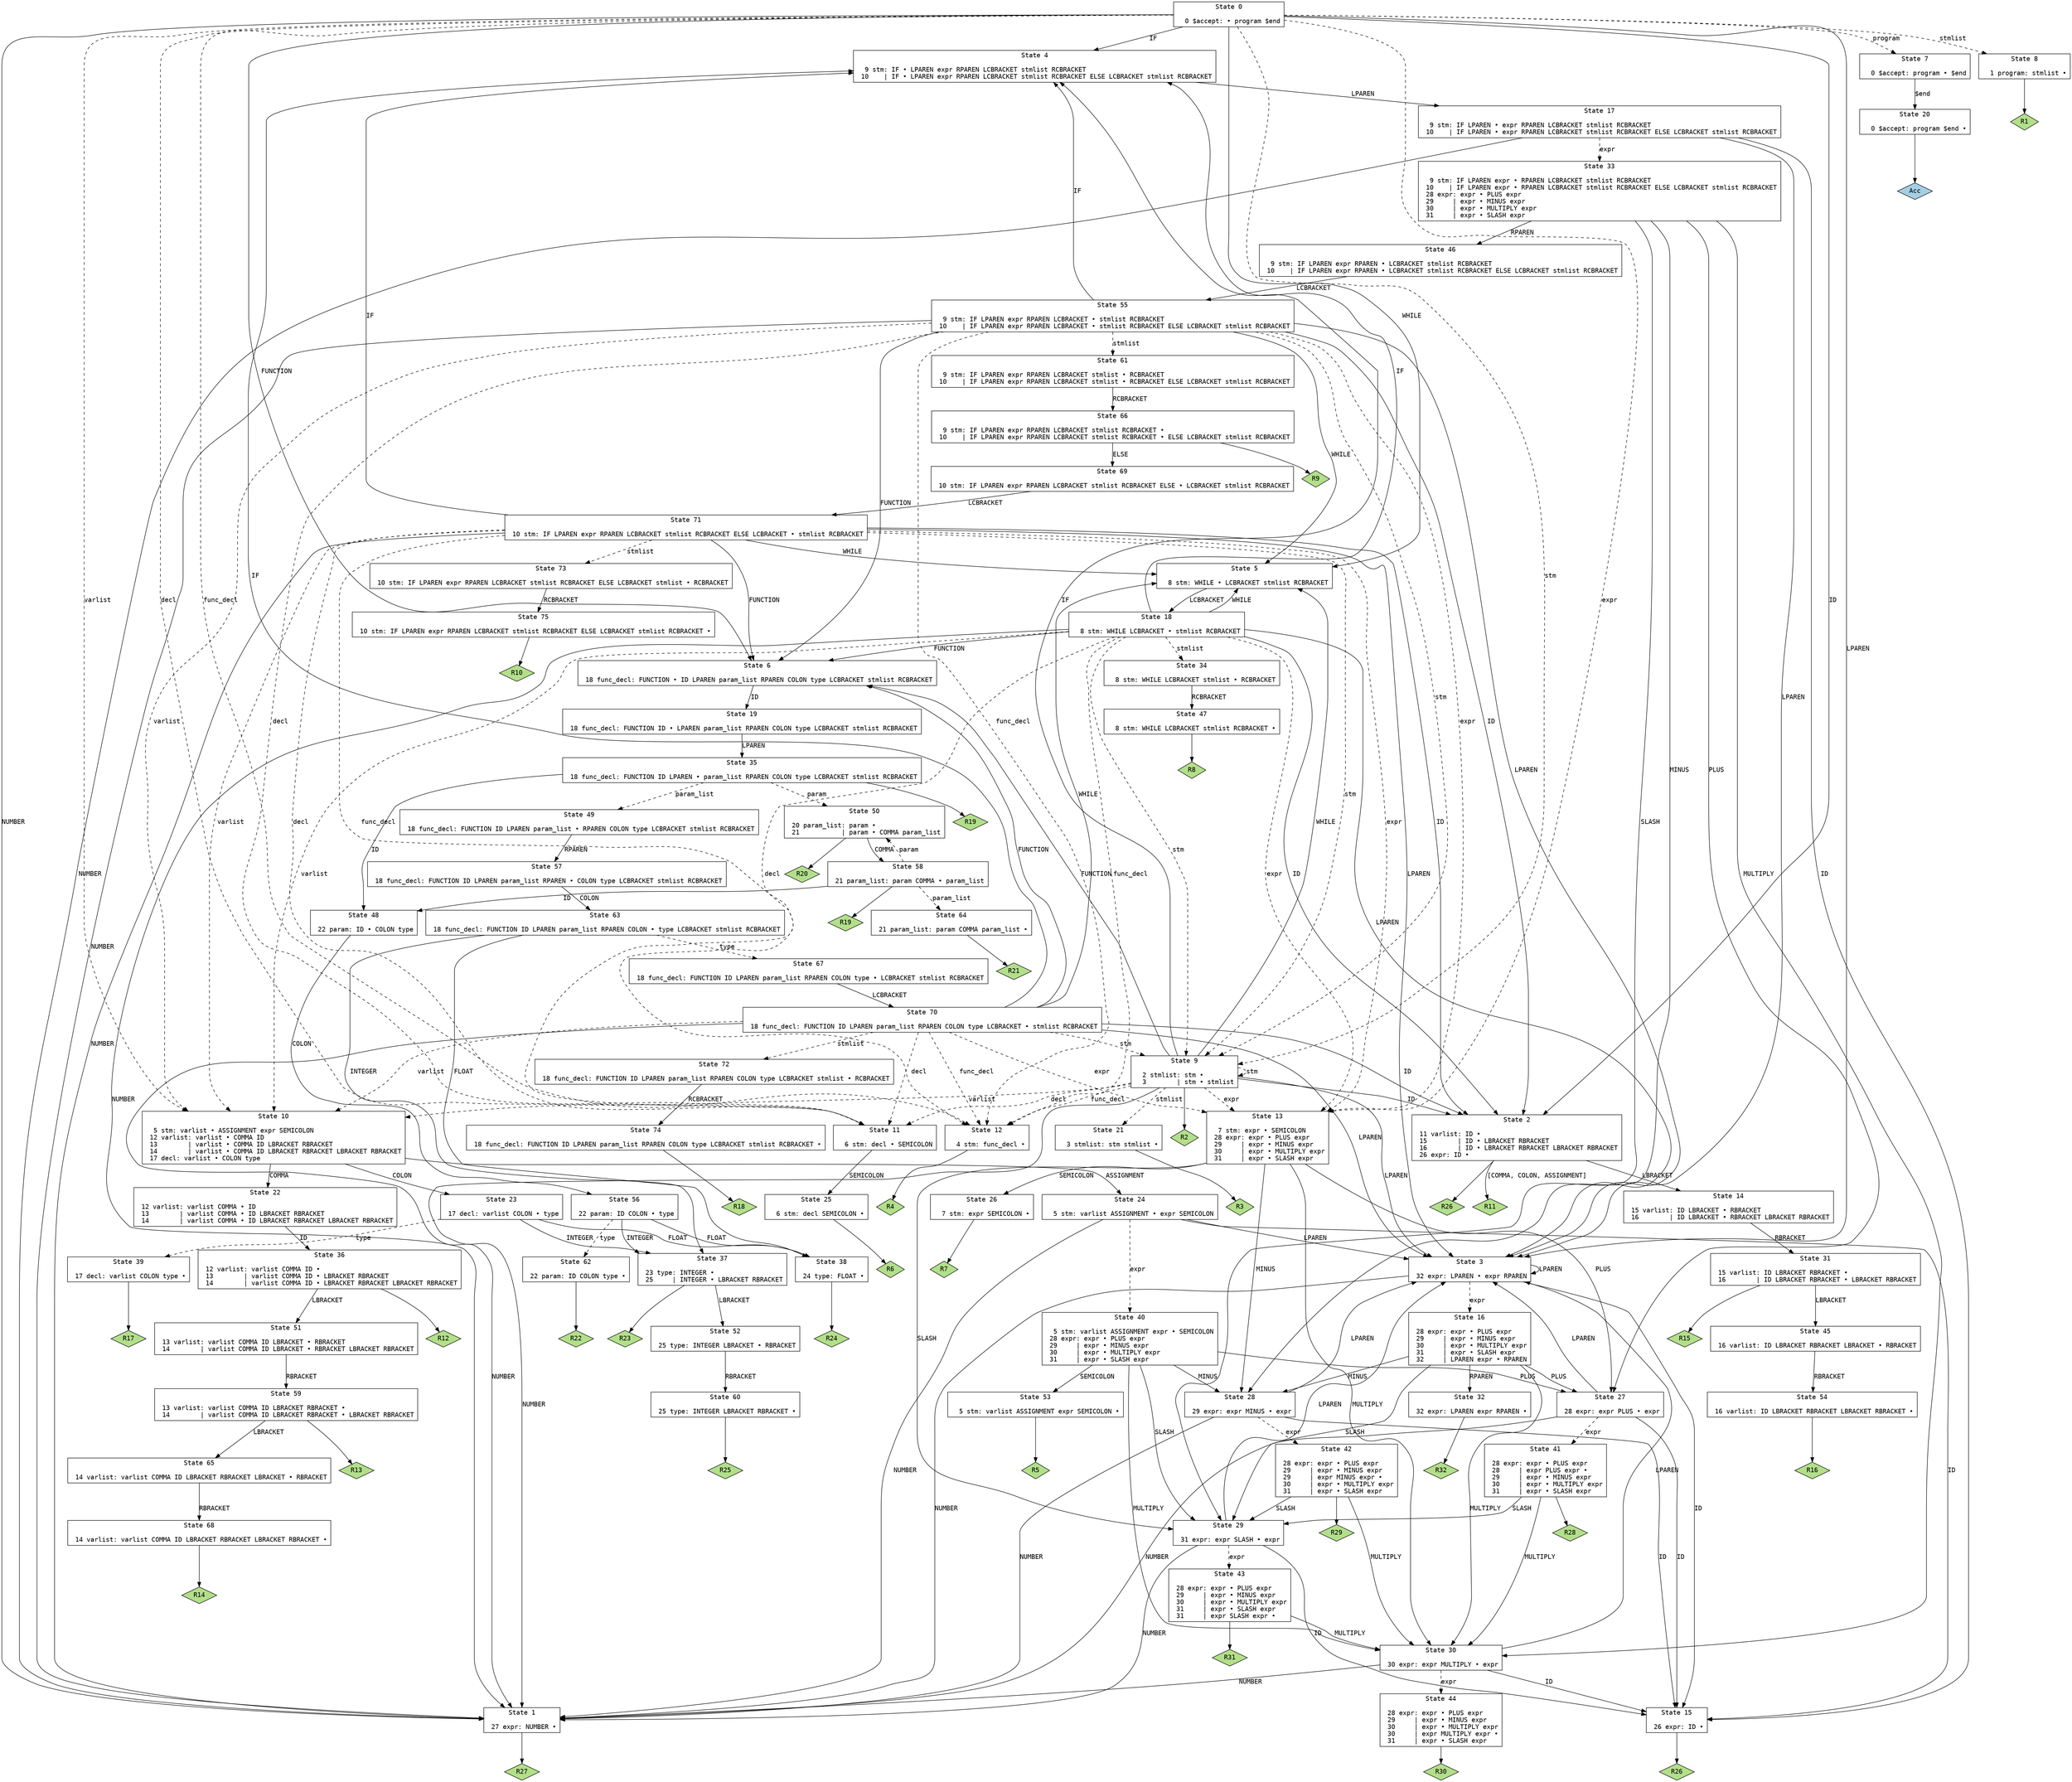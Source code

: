 // Generated by GNU Bison 3.8.2.
// Report bugs to <bug-bison@gnu.org>.
// Home page: <https://www.gnu.org/software/bison/>.

digraph "parser.y"
{
  node [fontname = courier, shape = box, colorscheme = paired6]
  edge [fontname = courier]

  0 [label="State 0\n\l  0 $accept: • program $end\l"]
  0 -> 1 [style=solid label="NUMBER"]
  0 -> 2 [style=solid label="ID"]
  0 -> 3 [style=solid label="LPAREN"]
  0 -> 4 [style=solid label="IF"]
  0 -> 5 [style=solid label="WHILE"]
  0 -> 6 [style=solid label="FUNCTION"]
  0 -> 7 [style=dashed label="program"]
  0 -> 8 [style=dashed label="stmlist"]
  0 -> 9 [style=dashed label="stm"]
  0 -> 10 [style=dashed label="varlist"]
  0 -> 11 [style=dashed label="decl"]
  0 -> 12 [style=dashed label="func_decl"]
  0 -> 13 [style=dashed label="expr"]
  1 [label="State 1\n\l 27 expr: NUMBER •\l"]
  1 -> "1R27" [style=solid]
 "1R27" [label="R27", fillcolor=3, shape=diamond, style=filled]
  2 [label="State 2\n\l 11 varlist: ID •\l 15        | ID • LBRACKET RBRACKET\l 16        | ID • LBRACKET RBRACKET LBRACKET RBRACKET\l 26 expr: ID •\l"]
  2 -> 14 [style=solid label="LBRACKET"]
  2 -> "2R11" [label="[COMMA, COLON, ASSIGNMENT]", style=solid]
 "2R11" [label="R11", fillcolor=3, shape=diamond, style=filled]
  2 -> "2R26" [style=solid]
 "2R26" [label="R26", fillcolor=3, shape=diamond, style=filled]
  3 [label="State 3\n\l 32 expr: LPAREN • expr RPAREN\l"]
  3 -> 1 [style=solid label="NUMBER"]
  3 -> 15 [style=solid label="ID"]
  3 -> 3 [style=solid label="LPAREN"]
  3 -> 16 [style=dashed label="expr"]
  4 [label="State 4\n\l  9 stm: IF • LPAREN expr RPAREN LCBRACKET stmlist RCBRACKET\l 10    | IF • LPAREN expr RPAREN LCBRACKET stmlist RCBRACKET ELSE LCBRACKET stmlist RCBRACKET\l"]
  4 -> 17 [style=solid label="LPAREN"]
  5 [label="State 5\n\l  8 stm: WHILE • LCBRACKET stmlist RCBRACKET\l"]
  5 -> 18 [style=solid label="LCBRACKET"]
  6 [label="State 6\n\l 18 func_decl: FUNCTION • ID LPAREN param_list RPAREN COLON type LCBRACKET stmlist RCBRACKET\l"]
  6 -> 19 [style=solid label="ID"]
  7 [label="State 7\n\l  0 $accept: program • $end\l"]
  7 -> 20 [style=solid label="$end"]
  8 [label="State 8\n\l  1 program: stmlist •\l"]
  8 -> "8R1" [style=solid]
 "8R1" [label="R1", fillcolor=3, shape=diamond, style=filled]
  9 [label="State 9\n\l  2 stmlist: stm •\l  3        | stm • stmlist\l"]
  9 -> 1 [style=solid label="NUMBER"]
  9 -> 2 [style=solid label="ID"]
  9 -> 3 [style=solid label="LPAREN"]
  9 -> 4 [style=solid label="IF"]
  9 -> 5 [style=solid label="WHILE"]
  9 -> 6 [style=solid label="FUNCTION"]
  9 -> 21 [style=dashed label="stmlist"]
  9 -> 9 [style=dashed label="stm"]
  9 -> 10 [style=dashed label="varlist"]
  9 -> 11 [style=dashed label="decl"]
  9 -> 12 [style=dashed label="func_decl"]
  9 -> 13 [style=dashed label="expr"]
  9 -> "9R2" [style=solid]
 "9R2" [label="R2", fillcolor=3, shape=diamond, style=filled]
  10 [label="State 10\n\l  5 stm: varlist • ASSIGNMENT expr SEMICOLON\l 12 varlist: varlist • COMMA ID\l 13        | varlist • COMMA ID LBRACKET RBRACKET\l 14        | varlist • COMMA ID LBRACKET RBRACKET LBRACKET RBRACKET\l 17 decl: varlist • COLON type\l"]
  10 -> 22 [style=solid label="COMMA"]
  10 -> 23 [style=solid label="COLON"]
  10 -> 24 [style=solid label="ASSIGNMENT"]
  11 [label="State 11\n\l  6 stm: decl • SEMICOLON\l"]
  11 -> 25 [style=solid label="SEMICOLON"]
  12 [label="State 12\n\l  4 stm: func_decl •\l"]
  12 -> "12R4" [style=solid]
 "12R4" [label="R4", fillcolor=3, shape=diamond, style=filled]
  13 [label="State 13\n\l  7 stm: expr • SEMICOLON\l 28 expr: expr • PLUS expr\l 29     | expr • MINUS expr\l 30     | expr • MULTIPLY expr\l 31     | expr • SLASH expr\l"]
  13 -> 26 [style=solid label="SEMICOLON"]
  13 -> 27 [style=solid label="PLUS"]
  13 -> 28 [style=solid label="MINUS"]
  13 -> 29 [style=solid label="SLASH"]
  13 -> 30 [style=solid label="MULTIPLY"]
  14 [label="State 14\n\l 15 varlist: ID LBRACKET • RBRACKET\l 16        | ID LBRACKET • RBRACKET LBRACKET RBRACKET\l"]
  14 -> 31 [style=solid label="RBRACKET"]
  15 [label="State 15\n\l 26 expr: ID •\l"]
  15 -> "15R26" [style=solid]
 "15R26" [label="R26", fillcolor=3, shape=diamond, style=filled]
  16 [label="State 16\n\l 28 expr: expr • PLUS expr\l 29     | expr • MINUS expr\l 30     | expr • MULTIPLY expr\l 31     | expr • SLASH expr\l 32     | LPAREN expr • RPAREN\l"]
  16 -> 32 [style=solid label="RPAREN"]
  16 -> 27 [style=solid label="PLUS"]
  16 -> 28 [style=solid label="MINUS"]
  16 -> 29 [style=solid label="SLASH"]
  16 -> 30 [style=solid label="MULTIPLY"]
  17 [label="State 17\n\l  9 stm: IF LPAREN • expr RPAREN LCBRACKET stmlist RCBRACKET\l 10    | IF LPAREN • expr RPAREN LCBRACKET stmlist RCBRACKET ELSE LCBRACKET stmlist RCBRACKET\l"]
  17 -> 1 [style=solid label="NUMBER"]
  17 -> 15 [style=solid label="ID"]
  17 -> 3 [style=solid label="LPAREN"]
  17 -> 33 [style=dashed label="expr"]
  18 [label="State 18\n\l  8 stm: WHILE LCBRACKET • stmlist RCBRACKET\l"]
  18 -> 1 [style=solid label="NUMBER"]
  18 -> 2 [style=solid label="ID"]
  18 -> 3 [style=solid label="LPAREN"]
  18 -> 4 [style=solid label="IF"]
  18 -> 5 [style=solid label="WHILE"]
  18 -> 6 [style=solid label="FUNCTION"]
  18 -> 34 [style=dashed label="stmlist"]
  18 -> 9 [style=dashed label="stm"]
  18 -> 10 [style=dashed label="varlist"]
  18 -> 11 [style=dashed label="decl"]
  18 -> 12 [style=dashed label="func_decl"]
  18 -> 13 [style=dashed label="expr"]
  19 [label="State 19\n\l 18 func_decl: FUNCTION ID • LPAREN param_list RPAREN COLON type LCBRACKET stmlist RCBRACKET\l"]
  19 -> 35 [style=solid label="LPAREN"]
  20 [label="State 20\n\l  0 $accept: program $end •\l"]
  20 -> "20R0" [style=solid]
 "20R0" [label="Acc", fillcolor=1, shape=diamond, style=filled]
  21 [label="State 21\n\l  3 stmlist: stm stmlist •\l"]
  21 -> "21R3" [style=solid]
 "21R3" [label="R3", fillcolor=3, shape=diamond, style=filled]
  22 [label="State 22\n\l 12 varlist: varlist COMMA • ID\l 13        | varlist COMMA • ID LBRACKET RBRACKET\l 14        | varlist COMMA • ID LBRACKET RBRACKET LBRACKET RBRACKET\l"]
  22 -> 36 [style=solid label="ID"]
  23 [label="State 23\n\l 17 decl: varlist COLON • type\l"]
  23 -> 37 [style=solid label="INTEGER"]
  23 -> 38 [style=solid label="FLOAT"]
  23 -> 39 [style=dashed label="type"]
  24 [label="State 24\n\l  5 stm: varlist ASSIGNMENT • expr SEMICOLON\l"]
  24 -> 1 [style=solid label="NUMBER"]
  24 -> 15 [style=solid label="ID"]
  24 -> 3 [style=solid label="LPAREN"]
  24 -> 40 [style=dashed label="expr"]
  25 [label="State 25\n\l  6 stm: decl SEMICOLON •\l"]
  25 -> "25R6" [style=solid]
 "25R6" [label="R6", fillcolor=3, shape=diamond, style=filled]
  26 [label="State 26\n\l  7 stm: expr SEMICOLON •\l"]
  26 -> "26R7" [style=solid]
 "26R7" [label="R7", fillcolor=3, shape=diamond, style=filled]
  27 [label="State 27\n\l 28 expr: expr PLUS • expr\l"]
  27 -> 1 [style=solid label="NUMBER"]
  27 -> 15 [style=solid label="ID"]
  27 -> 3 [style=solid label="LPAREN"]
  27 -> 41 [style=dashed label="expr"]
  28 [label="State 28\n\l 29 expr: expr MINUS • expr\l"]
  28 -> 1 [style=solid label="NUMBER"]
  28 -> 15 [style=solid label="ID"]
  28 -> 3 [style=solid label="LPAREN"]
  28 -> 42 [style=dashed label="expr"]
  29 [label="State 29\n\l 31 expr: expr SLASH • expr\l"]
  29 -> 1 [style=solid label="NUMBER"]
  29 -> 15 [style=solid label="ID"]
  29 -> 3 [style=solid label="LPAREN"]
  29 -> 43 [style=dashed label="expr"]
  30 [label="State 30\n\l 30 expr: expr MULTIPLY • expr\l"]
  30 -> 1 [style=solid label="NUMBER"]
  30 -> 15 [style=solid label="ID"]
  30 -> 3 [style=solid label="LPAREN"]
  30 -> 44 [style=dashed label="expr"]
  31 [label="State 31\n\l 15 varlist: ID LBRACKET RBRACKET •\l 16        | ID LBRACKET RBRACKET • LBRACKET RBRACKET\l"]
  31 -> 45 [style=solid label="LBRACKET"]
  31 -> "31R15" [style=solid]
 "31R15" [label="R15", fillcolor=3, shape=diamond, style=filled]
  32 [label="State 32\n\l 32 expr: LPAREN expr RPAREN •\l"]
  32 -> "32R32" [style=solid]
 "32R32" [label="R32", fillcolor=3, shape=diamond, style=filled]
  33 [label="State 33\n\l  9 stm: IF LPAREN expr • RPAREN LCBRACKET stmlist RCBRACKET\l 10    | IF LPAREN expr • RPAREN LCBRACKET stmlist RCBRACKET ELSE LCBRACKET stmlist RCBRACKET\l 28 expr: expr • PLUS expr\l 29     | expr • MINUS expr\l 30     | expr • MULTIPLY expr\l 31     | expr • SLASH expr\l"]
  33 -> 46 [style=solid label="RPAREN"]
  33 -> 27 [style=solid label="PLUS"]
  33 -> 28 [style=solid label="MINUS"]
  33 -> 29 [style=solid label="SLASH"]
  33 -> 30 [style=solid label="MULTIPLY"]
  34 [label="State 34\n\l  8 stm: WHILE LCBRACKET stmlist • RCBRACKET\l"]
  34 -> 47 [style=solid label="RCBRACKET"]
  35 [label="State 35\n\l 18 func_decl: FUNCTION ID LPAREN • param_list RPAREN COLON type LCBRACKET stmlist RCBRACKET\l"]
  35 -> 48 [style=solid label="ID"]
  35 -> 49 [style=dashed label="param_list"]
  35 -> 50 [style=dashed label="param"]
  35 -> "35R19" [style=solid]
 "35R19" [label="R19", fillcolor=3, shape=diamond, style=filled]
  36 [label="State 36\n\l 12 varlist: varlist COMMA ID •\l 13        | varlist COMMA ID • LBRACKET RBRACKET\l 14        | varlist COMMA ID • LBRACKET RBRACKET LBRACKET RBRACKET\l"]
  36 -> 51 [style=solid label="LBRACKET"]
  36 -> "36R12" [style=solid]
 "36R12" [label="R12", fillcolor=3, shape=diamond, style=filled]
  37 [label="State 37\n\l 23 type: INTEGER •\l 25     | INTEGER • LBRACKET RBRACKET\l"]
  37 -> 52 [style=solid label="LBRACKET"]
  37 -> "37R23" [style=solid]
 "37R23" [label="R23", fillcolor=3, shape=diamond, style=filled]
  38 [label="State 38\n\l 24 type: FLOAT •\l"]
  38 -> "38R24" [style=solid]
 "38R24" [label="R24", fillcolor=3, shape=diamond, style=filled]
  39 [label="State 39\n\l 17 decl: varlist COLON type •\l"]
  39 -> "39R17" [style=solid]
 "39R17" [label="R17", fillcolor=3, shape=diamond, style=filled]
  40 [label="State 40\n\l  5 stm: varlist ASSIGNMENT expr • SEMICOLON\l 28 expr: expr • PLUS expr\l 29     | expr • MINUS expr\l 30     | expr • MULTIPLY expr\l 31     | expr • SLASH expr\l"]
  40 -> 53 [style=solid label="SEMICOLON"]
  40 -> 27 [style=solid label="PLUS"]
  40 -> 28 [style=solid label="MINUS"]
  40 -> 29 [style=solid label="SLASH"]
  40 -> 30 [style=solid label="MULTIPLY"]
  41 [label="State 41\n\l 28 expr: expr • PLUS expr\l 28     | expr PLUS expr •\l 29     | expr • MINUS expr\l 30     | expr • MULTIPLY expr\l 31     | expr • SLASH expr\l"]
  41 -> 29 [style=solid label="SLASH"]
  41 -> 30 [style=solid label="MULTIPLY"]
  41 -> "41R28" [style=solid]
 "41R28" [label="R28", fillcolor=3, shape=diamond, style=filled]
  42 [label="State 42\n\l 28 expr: expr • PLUS expr\l 29     | expr • MINUS expr\l 29     | expr MINUS expr •\l 30     | expr • MULTIPLY expr\l 31     | expr • SLASH expr\l"]
  42 -> 29 [style=solid label="SLASH"]
  42 -> 30 [style=solid label="MULTIPLY"]
  42 -> "42R29" [style=solid]
 "42R29" [label="R29", fillcolor=3, shape=diamond, style=filled]
  43 [label="State 43\n\l 28 expr: expr • PLUS expr\l 29     | expr • MINUS expr\l 30     | expr • MULTIPLY expr\l 31     | expr • SLASH expr\l 31     | expr SLASH expr •\l"]
  43 -> 30 [style=solid label="MULTIPLY"]
  43 -> "43R31" [style=solid]
 "43R31" [label="R31", fillcolor=3, shape=diamond, style=filled]
  44 [label="State 44\n\l 28 expr: expr • PLUS expr\l 29     | expr • MINUS expr\l 30     | expr • MULTIPLY expr\l 30     | expr MULTIPLY expr •\l 31     | expr • SLASH expr\l"]
  44 -> "44R30" [style=solid]
 "44R30" [label="R30", fillcolor=3, shape=diamond, style=filled]
  45 [label="State 45\n\l 16 varlist: ID LBRACKET RBRACKET LBRACKET • RBRACKET\l"]
  45 -> 54 [style=solid label="RBRACKET"]
  46 [label="State 46\n\l  9 stm: IF LPAREN expr RPAREN • LCBRACKET stmlist RCBRACKET\l 10    | IF LPAREN expr RPAREN • LCBRACKET stmlist RCBRACKET ELSE LCBRACKET stmlist RCBRACKET\l"]
  46 -> 55 [style=solid label="LCBRACKET"]
  47 [label="State 47\n\l  8 stm: WHILE LCBRACKET stmlist RCBRACKET •\l"]
  47 -> "47R8" [style=solid]
 "47R8" [label="R8", fillcolor=3, shape=diamond, style=filled]
  48 [label="State 48\n\l 22 param: ID • COLON type\l"]
  48 -> 56 [style=solid label="COLON"]
  49 [label="State 49\n\l 18 func_decl: FUNCTION ID LPAREN param_list • RPAREN COLON type LCBRACKET stmlist RCBRACKET\l"]
  49 -> 57 [style=solid label="RPAREN"]
  50 [label="State 50\n\l 20 param_list: param •\l 21           | param • COMMA param_list\l"]
  50 -> 58 [style=solid label="COMMA"]
  50 -> "50R20" [style=solid]
 "50R20" [label="R20", fillcolor=3, shape=diamond, style=filled]
  51 [label="State 51\n\l 13 varlist: varlist COMMA ID LBRACKET • RBRACKET\l 14        | varlist COMMA ID LBRACKET • RBRACKET LBRACKET RBRACKET\l"]
  51 -> 59 [style=solid label="RBRACKET"]
  52 [label="State 52\n\l 25 type: INTEGER LBRACKET • RBRACKET\l"]
  52 -> 60 [style=solid label="RBRACKET"]
  53 [label="State 53\n\l  5 stm: varlist ASSIGNMENT expr SEMICOLON •\l"]
  53 -> "53R5" [style=solid]
 "53R5" [label="R5", fillcolor=3, shape=diamond, style=filled]
  54 [label="State 54\n\l 16 varlist: ID LBRACKET RBRACKET LBRACKET RBRACKET •\l"]
  54 -> "54R16" [style=solid]
 "54R16" [label="R16", fillcolor=3, shape=diamond, style=filled]
  55 [label="State 55\n\l  9 stm: IF LPAREN expr RPAREN LCBRACKET • stmlist RCBRACKET\l 10    | IF LPAREN expr RPAREN LCBRACKET • stmlist RCBRACKET ELSE LCBRACKET stmlist RCBRACKET\l"]
  55 -> 1 [style=solid label="NUMBER"]
  55 -> 2 [style=solid label="ID"]
  55 -> 3 [style=solid label="LPAREN"]
  55 -> 4 [style=solid label="IF"]
  55 -> 5 [style=solid label="WHILE"]
  55 -> 6 [style=solid label="FUNCTION"]
  55 -> 61 [style=dashed label="stmlist"]
  55 -> 9 [style=dashed label="stm"]
  55 -> 10 [style=dashed label="varlist"]
  55 -> 11 [style=dashed label="decl"]
  55 -> 12 [style=dashed label="func_decl"]
  55 -> 13 [style=dashed label="expr"]
  56 [label="State 56\n\l 22 param: ID COLON • type\l"]
  56 -> 37 [style=solid label="INTEGER"]
  56 -> 38 [style=solid label="FLOAT"]
  56 -> 62 [style=dashed label="type"]
  57 [label="State 57\n\l 18 func_decl: FUNCTION ID LPAREN param_list RPAREN • COLON type LCBRACKET stmlist RCBRACKET\l"]
  57 -> 63 [style=solid label="COLON"]
  58 [label="State 58\n\l 21 param_list: param COMMA • param_list\l"]
  58 -> 48 [style=solid label="ID"]
  58 -> 64 [style=dashed label="param_list"]
  58 -> 50 [style=dashed label="param"]
  58 -> "58R19" [style=solid]
 "58R19" [label="R19", fillcolor=3, shape=diamond, style=filled]
  59 [label="State 59\n\l 13 varlist: varlist COMMA ID LBRACKET RBRACKET •\l 14        | varlist COMMA ID LBRACKET RBRACKET • LBRACKET RBRACKET\l"]
  59 -> 65 [style=solid label="LBRACKET"]
  59 -> "59R13" [style=solid]
 "59R13" [label="R13", fillcolor=3, shape=diamond, style=filled]
  60 [label="State 60\n\l 25 type: INTEGER LBRACKET RBRACKET •\l"]
  60 -> "60R25" [style=solid]
 "60R25" [label="R25", fillcolor=3, shape=diamond, style=filled]
  61 [label="State 61\n\l  9 stm: IF LPAREN expr RPAREN LCBRACKET stmlist • RCBRACKET\l 10    | IF LPAREN expr RPAREN LCBRACKET stmlist • RCBRACKET ELSE LCBRACKET stmlist RCBRACKET\l"]
  61 -> 66 [style=solid label="RCBRACKET"]
  62 [label="State 62\n\l 22 param: ID COLON type •\l"]
  62 -> "62R22" [style=solid]
 "62R22" [label="R22", fillcolor=3, shape=diamond, style=filled]
  63 [label="State 63\n\l 18 func_decl: FUNCTION ID LPAREN param_list RPAREN COLON • type LCBRACKET stmlist RCBRACKET\l"]
  63 -> 37 [style=solid label="INTEGER"]
  63 -> 38 [style=solid label="FLOAT"]
  63 -> 67 [style=dashed label="type"]
  64 [label="State 64\n\l 21 param_list: param COMMA param_list •\l"]
  64 -> "64R21" [style=solid]
 "64R21" [label="R21", fillcolor=3, shape=diamond, style=filled]
  65 [label="State 65\n\l 14 varlist: varlist COMMA ID LBRACKET RBRACKET LBRACKET • RBRACKET\l"]
  65 -> 68 [style=solid label="RBRACKET"]
  66 [label="State 66\n\l  9 stm: IF LPAREN expr RPAREN LCBRACKET stmlist RCBRACKET •\l 10    | IF LPAREN expr RPAREN LCBRACKET stmlist RCBRACKET • ELSE LCBRACKET stmlist RCBRACKET\l"]
  66 -> 69 [style=solid label="ELSE"]
  66 -> "66R9" [style=solid]
 "66R9" [label="R9", fillcolor=3, shape=diamond, style=filled]
  67 [label="State 67\n\l 18 func_decl: FUNCTION ID LPAREN param_list RPAREN COLON type • LCBRACKET stmlist RCBRACKET\l"]
  67 -> 70 [style=solid label="LCBRACKET"]
  68 [label="State 68\n\l 14 varlist: varlist COMMA ID LBRACKET RBRACKET LBRACKET RBRACKET •\l"]
  68 -> "68R14" [style=solid]
 "68R14" [label="R14", fillcolor=3, shape=diamond, style=filled]
  69 [label="State 69\n\l 10 stm: IF LPAREN expr RPAREN LCBRACKET stmlist RCBRACKET ELSE • LCBRACKET stmlist RCBRACKET\l"]
  69 -> 71 [style=solid label="LCBRACKET"]
  70 [label="State 70\n\l 18 func_decl: FUNCTION ID LPAREN param_list RPAREN COLON type LCBRACKET • stmlist RCBRACKET\l"]
  70 -> 1 [style=solid label="NUMBER"]
  70 -> 2 [style=solid label="ID"]
  70 -> 3 [style=solid label="LPAREN"]
  70 -> 4 [style=solid label="IF"]
  70 -> 5 [style=solid label="WHILE"]
  70 -> 6 [style=solid label="FUNCTION"]
  70 -> 72 [style=dashed label="stmlist"]
  70 -> 9 [style=dashed label="stm"]
  70 -> 10 [style=dashed label="varlist"]
  70 -> 11 [style=dashed label="decl"]
  70 -> 12 [style=dashed label="func_decl"]
  70 -> 13 [style=dashed label="expr"]
  71 [label="State 71\n\l 10 stm: IF LPAREN expr RPAREN LCBRACKET stmlist RCBRACKET ELSE LCBRACKET • stmlist RCBRACKET\l"]
  71 -> 1 [style=solid label="NUMBER"]
  71 -> 2 [style=solid label="ID"]
  71 -> 3 [style=solid label="LPAREN"]
  71 -> 4 [style=solid label="IF"]
  71 -> 5 [style=solid label="WHILE"]
  71 -> 6 [style=solid label="FUNCTION"]
  71 -> 73 [style=dashed label="stmlist"]
  71 -> 9 [style=dashed label="stm"]
  71 -> 10 [style=dashed label="varlist"]
  71 -> 11 [style=dashed label="decl"]
  71 -> 12 [style=dashed label="func_decl"]
  71 -> 13 [style=dashed label="expr"]
  72 [label="State 72\n\l 18 func_decl: FUNCTION ID LPAREN param_list RPAREN COLON type LCBRACKET stmlist • RCBRACKET\l"]
  72 -> 74 [style=solid label="RCBRACKET"]
  73 [label="State 73\n\l 10 stm: IF LPAREN expr RPAREN LCBRACKET stmlist RCBRACKET ELSE LCBRACKET stmlist • RCBRACKET\l"]
  73 -> 75 [style=solid label="RCBRACKET"]
  74 [label="State 74\n\l 18 func_decl: FUNCTION ID LPAREN param_list RPAREN COLON type LCBRACKET stmlist RCBRACKET •\l"]
  74 -> "74R18" [style=solid]
 "74R18" [label="R18", fillcolor=3, shape=diamond, style=filled]
  75 [label="State 75\n\l 10 stm: IF LPAREN expr RPAREN LCBRACKET stmlist RCBRACKET ELSE LCBRACKET stmlist RCBRACKET •\l"]
  75 -> "75R10" [style=solid]
 "75R10" [label="R10", fillcolor=3, shape=diamond, style=filled]
}
